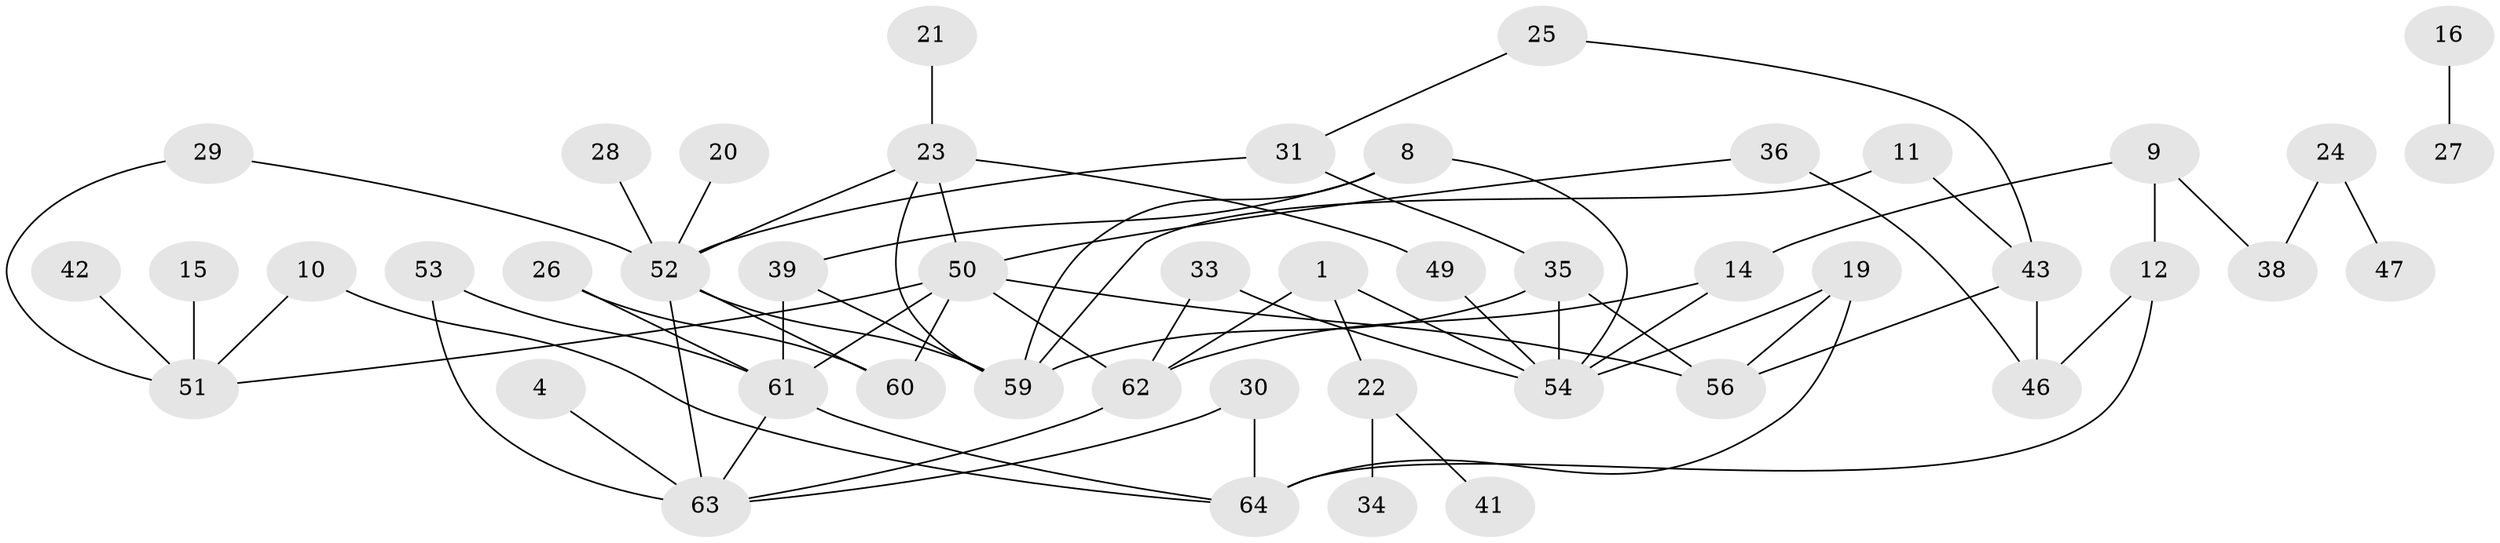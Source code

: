// original degree distribution, {2: 0.29133858267716534, 3: 0.2125984251968504, 4: 0.06299212598425197, 5: 0.031496062992125984, 0: 0.10236220472440945, 1: 0.2677165354330709, 6: 0.023622047244094488, 7: 0.007874015748031496}
// Generated by graph-tools (version 1.1) at 2025/49/03/09/25 03:49:14]
// undirected, 47 vertices, 70 edges
graph export_dot {
graph [start="1"]
  node [color=gray90,style=filled];
  1;
  4;
  8;
  9;
  10;
  11;
  12;
  14;
  15;
  16;
  19;
  20;
  21;
  22;
  23;
  24;
  25;
  26;
  27;
  28;
  29;
  30;
  31;
  33;
  34;
  35;
  36;
  38;
  39;
  41;
  42;
  43;
  46;
  47;
  49;
  50;
  51;
  52;
  53;
  54;
  56;
  59;
  60;
  61;
  62;
  63;
  64;
  1 -- 22 [weight=1.0];
  1 -- 54 [weight=1.0];
  1 -- 62 [weight=1.0];
  4 -- 63 [weight=1.0];
  8 -- 39 [weight=1.0];
  8 -- 54 [weight=1.0];
  8 -- 59 [weight=1.0];
  9 -- 12 [weight=1.0];
  9 -- 14 [weight=1.0];
  9 -- 38 [weight=1.0];
  10 -- 51 [weight=1.0];
  10 -- 64 [weight=1.0];
  11 -- 43 [weight=1.0];
  11 -- 59 [weight=1.0];
  12 -- 46 [weight=1.0];
  12 -- 64 [weight=1.0];
  14 -- 54 [weight=1.0];
  14 -- 62 [weight=1.0];
  15 -- 51 [weight=1.0];
  16 -- 27 [weight=1.0];
  19 -- 54 [weight=1.0];
  19 -- 56 [weight=1.0];
  19 -- 64 [weight=1.0];
  20 -- 52 [weight=1.0];
  21 -- 23 [weight=1.0];
  22 -- 34 [weight=1.0];
  22 -- 41 [weight=1.0];
  23 -- 49 [weight=1.0];
  23 -- 50 [weight=1.0];
  23 -- 52 [weight=1.0];
  23 -- 59 [weight=1.0];
  24 -- 38 [weight=1.0];
  24 -- 47 [weight=1.0];
  25 -- 31 [weight=1.0];
  25 -- 43 [weight=1.0];
  26 -- 60 [weight=1.0];
  26 -- 61 [weight=1.0];
  28 -- 52 [weight=1.0];
  29 -- 51 [weight=1.0];
  29 -- 52 [weight=1.0];
  30 -- 63 [weight=1.0];
  30 -- 64 [weight=1.0];
  31 -- 35 [weight=1.0];
  31 -- 52 [weight=1.0];
  33 -- 54 [weight=1.0];
  33 -- 62 [weight=1.0];
  35 -- 54 [weight=1.0];
  35 -- 56 [weight=1.0];
  35 -- 59 [weight=1.0];
  36 -- 46 [weight=1.0];
  36 -- 50 [weight=1.0];
  39 -- 59 [weight=1.0];
  39 -- 61 [weight=1.0];
  42 -- 51 [weight=1.0];
  43 -- 46 [weight=1.0];
  43 -- 56 [weight=1.0];
  49 -- 54 [weight=1.0];
  50 -- 51 [weight=1.0];
  50 -- 56 [weight=1.0];
  50 -- 60 [weight=1.0];
  50 -- 61 [weight=1.0];
  50 -- 62 [weight=1.0];
  52 -- 59 [weight=1.0];
  52 -- 60 [weight=1.0];
  52 -- 63 [weight=1.0];
  53 -- 61 [weight=1.0];
  53 -- 63 [weight=1.0];
  61 -- 63 [weight=1.0];
  61 -- 64 [weight=1.0];
  62 -- 63 [weight=1.0];
}
